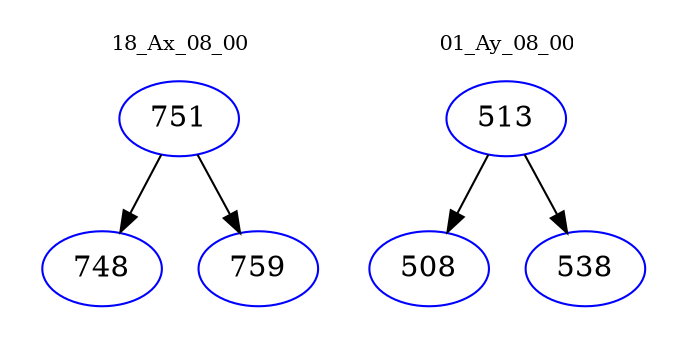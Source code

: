 digraph{
subgraph cluster_0 {
color = white
label = "18_Ax_08_00";
fontsize=10;
T0_751 [label="751", color="blue"]
T0_751 -> T0_748 [color="black"]
T0_748 [label="748", color="blue"]
T0_751 -> T0_759 [color="black"]
T0_759 [label="759", color="blue"]
}
subgraph cluster_1 {
color = white
label = "01_Ay_08_00";
fontsize=10;
T1_513 [label="513", color="blue"]
T1_513 -> T1_508 [color="black"]
T1_508 [label="508", color="blue"]
T1_513 -> T1_538 [color="black"]
T1_538 [label="538", color="blue"]
}
}
